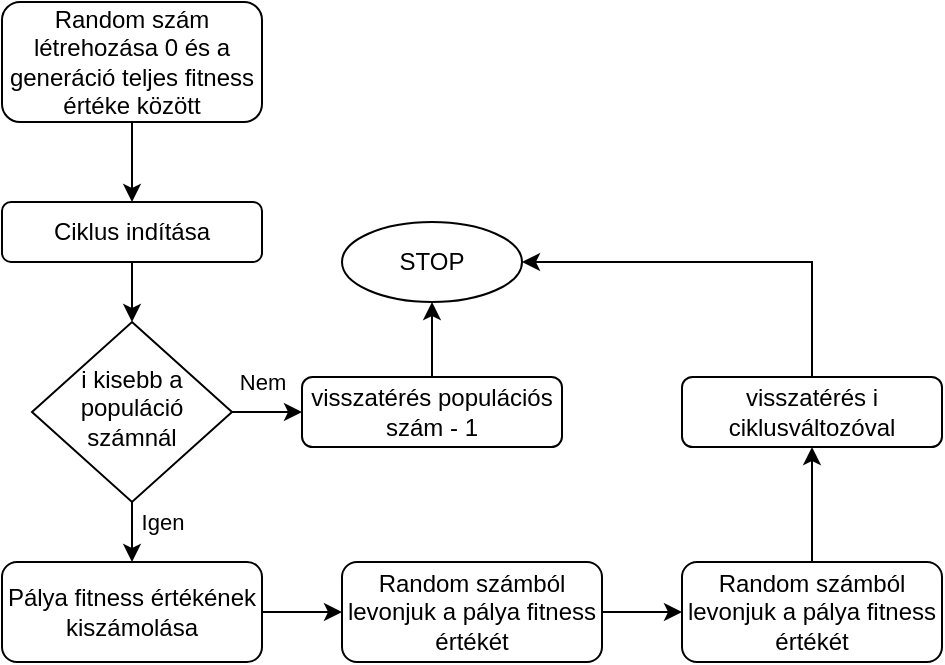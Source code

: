 <mxfile version="20.3.0" type="device"><diagram id="C5RBs43oDa-KdzZeNtuy" name="Page-1"><mxGraphModel dx="1422" dy="865" grid="1" gridSize="10" guides="1" tooltips="1" connect="1" arrows="1" fold="1" page="1" pageScale="1" pageWidth="827" pageHeight="1169" math="0" shadow="0"><root><mxCell id="WIyWlLk6GJQsqaUBKTNV-0"/><mxCell id="WIyWlLk6GJQsqaUBKTNV-1" parent="WIyWlLk6GJQsqaUBKTNV-0"/><mxCell id="gUUMvj3CD0xU5rKE9y6c-1" value="" style="edgeStyle=orthogonalEdgeStyle;rounded=0;orthogonalLoop=1;jettySize=auto;html=1;" parent="WIyWlLk6GJQsqaUBKTNV-1" source="WIyWlLk6GJQsqaUBKTNV-3" target="gUUMvj3CD0xU5rKE9y6c-0" edge="1"><mxGeometry relative="1" as="geometry"/></mxCell><mxCell id="WIyWlLk6GJQsqaUBKTNV-3" value="Random szám létrehozása 0 és a generáció teljes fitness értéke között" style="rounded=1;whiteSpace=wrap;html=1;fontSize=12;glass=0;strokeWidth=1;shadow=0;" parent="WIyWlLk6GJQsqaUBKTNV-1" vertex="1"><mxGeometry x="40" width="130" height="60" as="geometry"/></mxCell><mxCell id="gUUMvj3CD0xU5rKE9y6c-7" value="Nem" style="edgeStyle=orthogonalEdgeStyle;rounded=0;orthogonalLoop=1;jettySize=auto;html=1;exitX=1;exitY=0.5;exitDx=0;exitDy=0;" parent="WIyWlLk6GJQsqaUBKTNV-1" source="WIyWlLk6GJQsqaUBKTNV-6" target="gUUMvj3CD0xU5rKE9y6c-6" edge="1"><mxGeometry x="-0.332" y="15" relative="1" as="geometry"><mxPoint as="offset"/></mxGeometry></mxCell><mxCell id="gUUMvj3CD0xU5rKE9y6c-10" value="Igen" style="edgeStyle=orthogonalEdgeStyle;rounded=0;orthogonalLoop=1;jettySize=auto;html=1;exitX=0.5;exitY=1;exitDx=0;exitDy=0;" parent="WIyWlLk6GJQsqaUBKTNV-1" source="WIyWlLk6GJQsqaUBKTNV-6" target="gUUMvj3CD0xU5rKE9y6c-9" edge="1"><mxGeometry x="0.2" y="15" relative="1" as="geometry"><mxPoint as="offset"/></mxGeometry></mxCell><mxCell id="WIyWlLk6GJQsqaUBKTNV-6" value="i kisebb a populáció számnál" style="rhombus;whiteSpace=wrap;html=1;shadow=0;fontFamily=Helvetica;fontSize=12;align=center;strokeWidth=1;spacing=6;spacingTop=-4;" parent="WIyWlLk6GJQsqaUBKTNV-1" vertex="1"><mxGeometry x="55" y="160" width="100" height="90" as="geometry"/></mxCell><mxCell id="gUUMvj3CD0xU5rKE9y6c-2" style="edgeStyle=orthogonalEdgeStyle;rounded=0;orthogonalLoop=1;jettySize=auto;html=1;exitX=0.5;exitY=1;exitDx=0;exitDy=0;entryX=0.5;entryY=0;entryDx=0;entryDy=0;" parent="WIyWlLk6GJQsqaUBKTNV-1" source="gUUMvj3CD0xU5rKE9y6c-0" target="WIyWlLk6GJQsqaUBKTNV-6" edge="1"><mxGeometry relative="1" as="geometry"/></mxCell><mxCell id="gUUMvj3CD0xU5rKE9y6c-0" value="Ciklus indítása" style="rounded=1;whiteSpace=wrap;html=1;fontSize=12;glass=0;strokeWidth=1;shadow=0;" parent="WIyWlLk6GJQsqaUBKTNV-1" vertex="1"><mxGeometry x="40" y="100" width="130" height="30" as="geometry"/></mxCell><mxCell id="gUUMvj3CD0xU5rKE9y6c-3" value="STOP" style="ellipse;whiteSpace=wrap;html=1;" parent="WIyWlLk6GJQsqaUBKTNV-1" vertex="1"><mxGeometry x="210" y="110" width="90" height="40" as="geometry"/></mxCell><mxCell id="gUUMvj3CD0xU5rKE9y6c-8" style="edgeStyle=orthogonalEdgeStyle;rounded=0;orthogonalLoop=1;jettySize=auto;html=1;exitX=0.5;exitY=0;exitDx=0;exitDy=0;entryX=0.5;entryY=1;entryDx=0;entryDy=0;" parent="WIyWlLk6GJQsqaUBKTNV-1" source="gUUMvj3CD0xU5rKE9y6c-6" target="gUUMvj3CD0xU5rKE9y6c-3" edge="1"><mxGeometry relative="1" as="geometry"/></mxCell><mxCell id="gUUMvj3CD0xU5rKE9y6c-6" value="visszatérés populációs szám - 1" style="rounded=1;whiteSpace=wrap;html=1;fontSize=12;glass=0;strokeWidth=1;shadow=0;" parent="WIyWlLk6GJQsqaUBKTNV-1" vertex="1"><mxGeometry x="190" y="187.5" width="130" height="35" as="geometry"/></mxCell><mxCell id="gUUMvj3CD0xU5rKE9y6c-15" style="edgeStyle=orthogonalEdgeStyle;rounded=0;orthogonalLoop=1;jettySize=auto;html=1;exitX=1;exitY=0.5;exitDx=0;exitDy=0;entryX=0;entryY=0.5;entryDx=0;entryDy=0;" parent="WIyWlLk6GJQsqaUBKTNV-1" source="gUUMvj3CD0xU5rKE9y6c-9" target="gUUMvj3CD0xU5rKE9y6c-11" edge="1"><mxGeometry relative="1" as="geometry"/></mxCell><mxCell id="gUUMvj3CD0xU5rKE9y6c-9" value="Pálya fitness értékének kiszámolása" style="rounded=1;whiteSpace=wrap;html=1;fontSize=12;glass=0;strokeWidth=1;shadow=0;" parent="WIyWlLk6GJQsqaUBKTNV-1" vertex="1"><mxGeometry x="40" y="280" width="130" height="50" as="geometry"/></mxCell><mxCell id="gUUMvj3CD0xU5rKE9y6c-14" style="edgeStyle=orthogonalEdgeStyle;rounded=0;orthogonalLoop=1;jettySize=auto;html=1;exitX=1;exitY=0.5;exitDx=0;exitDy=0;entryX=0;entryY=0.5;entryDx=0;entryDy=0;" parent="WIyWlLk6GJQsqaUBKTNV-1" source="gUUMvj3CD0xU5rKE9y6c-11" target="gUUMvj3CD0xU5rKE9y6c-13" edge="1"><mxGeometry relative="1" as="geometry"/></mxCell><mxCell id="gUUMvj3CD0xU5rKE9y6c-11" value="Random számból levonjuk a pálya fitness értékét" style="rounded=1;whiteSpace=wrap;html=1;fontSize=12;glass=0;strokeWidth=1;shadow=0;" parent="WIyWlLk6GJQsqaUBKTNV-1" vertex="1"><mxGeometry x="210" y="280" width="130" height="50" as="geometry"/></mxCell><mxCell id="gUUMvj3CD0xU5rKE9y6c-17" style="edgeStyle=orthogonalEdgeStyle;rounded=0;orthogonalLoop=1;jettySize=auto;html=1;exitX=0.5;exitY=0;exitDx=0;exitDy=0;" parent="WIyWlLk6GJQsqaUBKTNV-1" source="gUUMvj3CD0xU5rKE9y6c-13" target="gUUMvj3CD0xU5rKE9y6c-16" edge="1"><mxGeometry relative="1" as="geometry"/></mxCell><mxCell id="gUUMvj3CD0xU5rKE9y6c-13" value="Random számból levonjuk a pálya fitness értékét" style="rounded=1;whiteSpace=wrap;html=1;fontSize=12;glass=0;strokeWidth=1;shadow=0;" parent="WIyWlLk6GJQsqaUBKTNV-1" vertex="1"><mxGeometry x="380" y="280" width="130" height="50" as="geometry"/></mxCell><mxCell id="gUUMvj3CD0xU5rKE9y6c-18" style="edgeStyle=orthogonalEdgeStyle;rounded=0;orthogonalLoop=1;jettySize=auto;html=1;exitX=0.5;exitY=0;exitDx=0;exitDy=0;entryX=1;entryY=0.5;entryDx=0;entryDy=0;" parent="WIyWlLk6GJQsqaUBKTNV-1" source="gUUMvj3CD0xU5rKE9y6c-16" target="gUUMvj3CD0xU5rKE9y6c-3" edge="1"><mxGeometry relative="1" as="geometry"/></mxCell><mxCell id="gUUMvj3CD0xU5rKE9y6c-16" value="visszatérés i ciklusváltozóval" style="rounded=1;whiteSpace=wrap;html=1;fontSize=12;glass=0;strokeWidth=1;shadow=0;" parent="WIyWlLk6GJQsqaUBKTNV-1" vertex="1"><mxGeometry x="380" y="187.5" width="130" height="35" as="geometry"/></mxCell></root></mxGraphModel></diagram></mxfile>